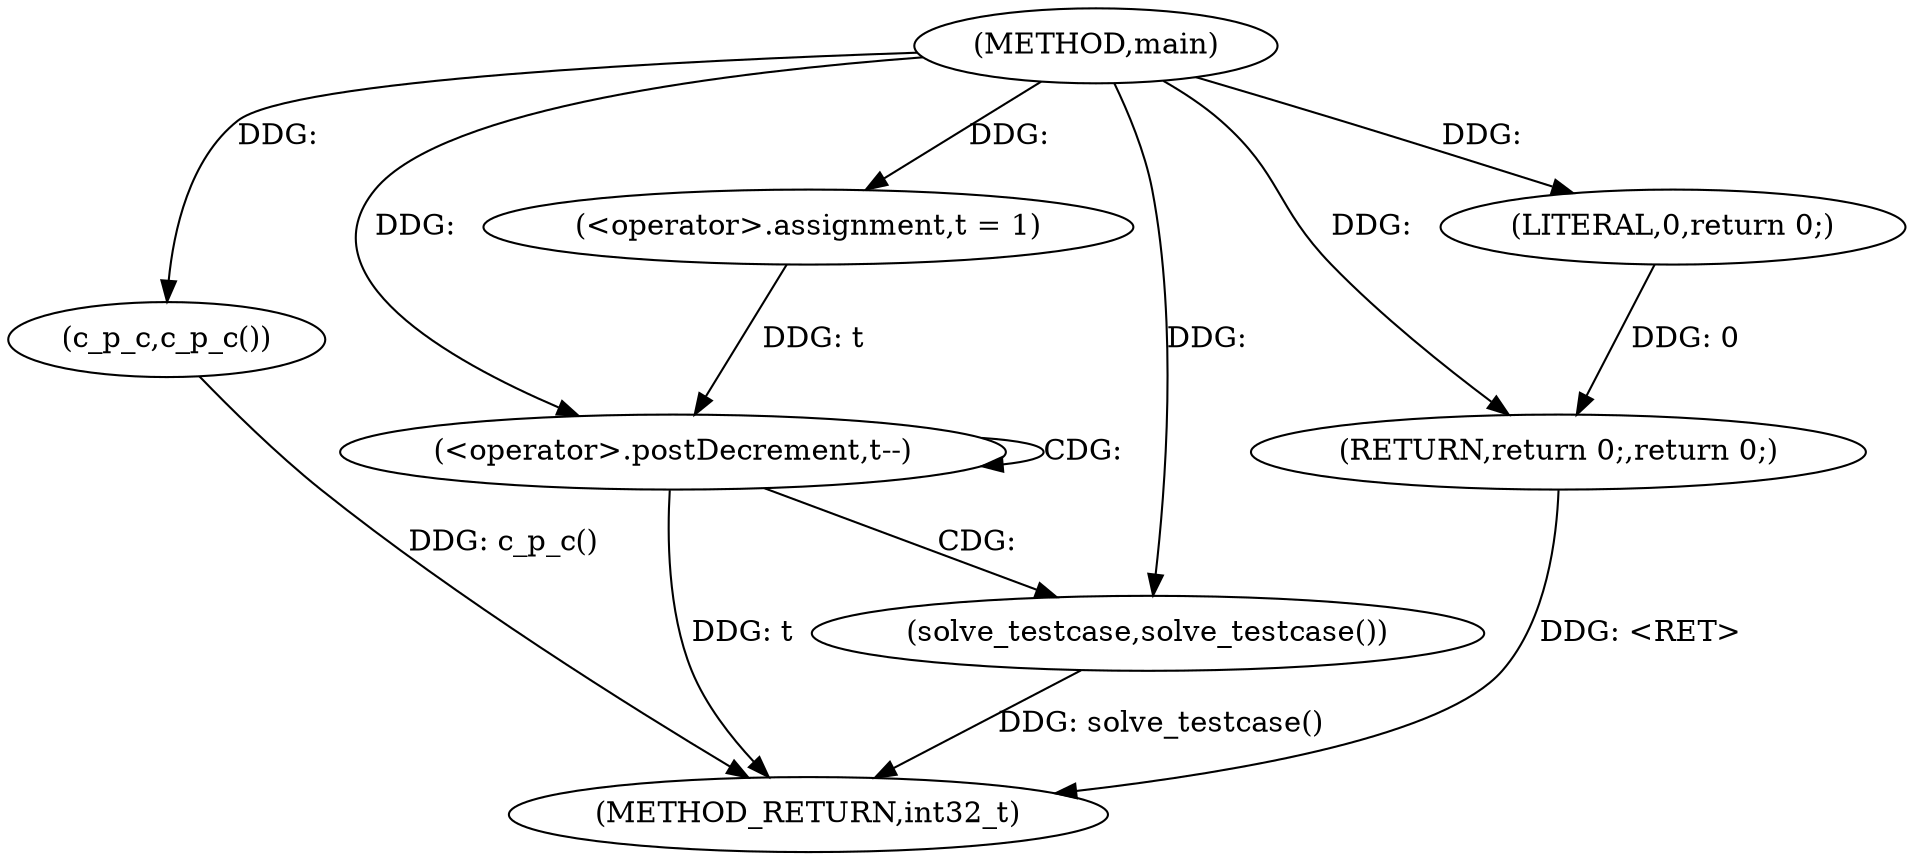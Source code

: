 digraph "main" {  
"1000315" [label = "(METHOD,main)" ]
"1000329" [label = "(METHOD_RETURN,int32_t)" ]
"1000317" [label = "(c_p_c,c_p_c())" ]
"1000319" [label = "(<operator>.assignment,t = 1)" ]
"1000327" [label = "(RETURN,return 0;,return 0;)" ]
"1000323" [label = "(<operator>.postDecrement,t--)" ]
"1000328" [label = "(LITERAL,0,return 0;)" ]
"1000326" [label = "(solve_testcase,solve_testcase())" ]
  "1000327" -> "1000329"  [ label = "DDG: <RET>"] 
  "1000317" -> "1000329"  [ label = "DDG: c_p_c()"] 
  "1000323" -> "1000329"  [ label = "DDG: t"] 
  "1000326" -> "1000329"  [ label = "DDG: solve_testcase()"] 
  "1000315" -> "1000317"  [ label = "DDG: "] 
  "1000315" -> "1000319"  [ label = "DDG: "] 
  "1000328" -> "1000327"  [ label = "DDG: 0"] 
  "1000315" -> "1000327"  [ label = "DDG: "] 
  "1000315" -> "1000328"  [ label = "DDG: "] 
  "1000319" -> "1000323"  [ label = "DDG: t"] 
  "1000315" -> "1000323"  [ label = "DDG: "] 
  "1000315" -> "1000326"  [ label = "DDG: "] 
  "1000323" -> "1000323"  [ label = "CDG: "] 
  "1000323" -> "1000326"  [ label = "CDG: "] 
}
